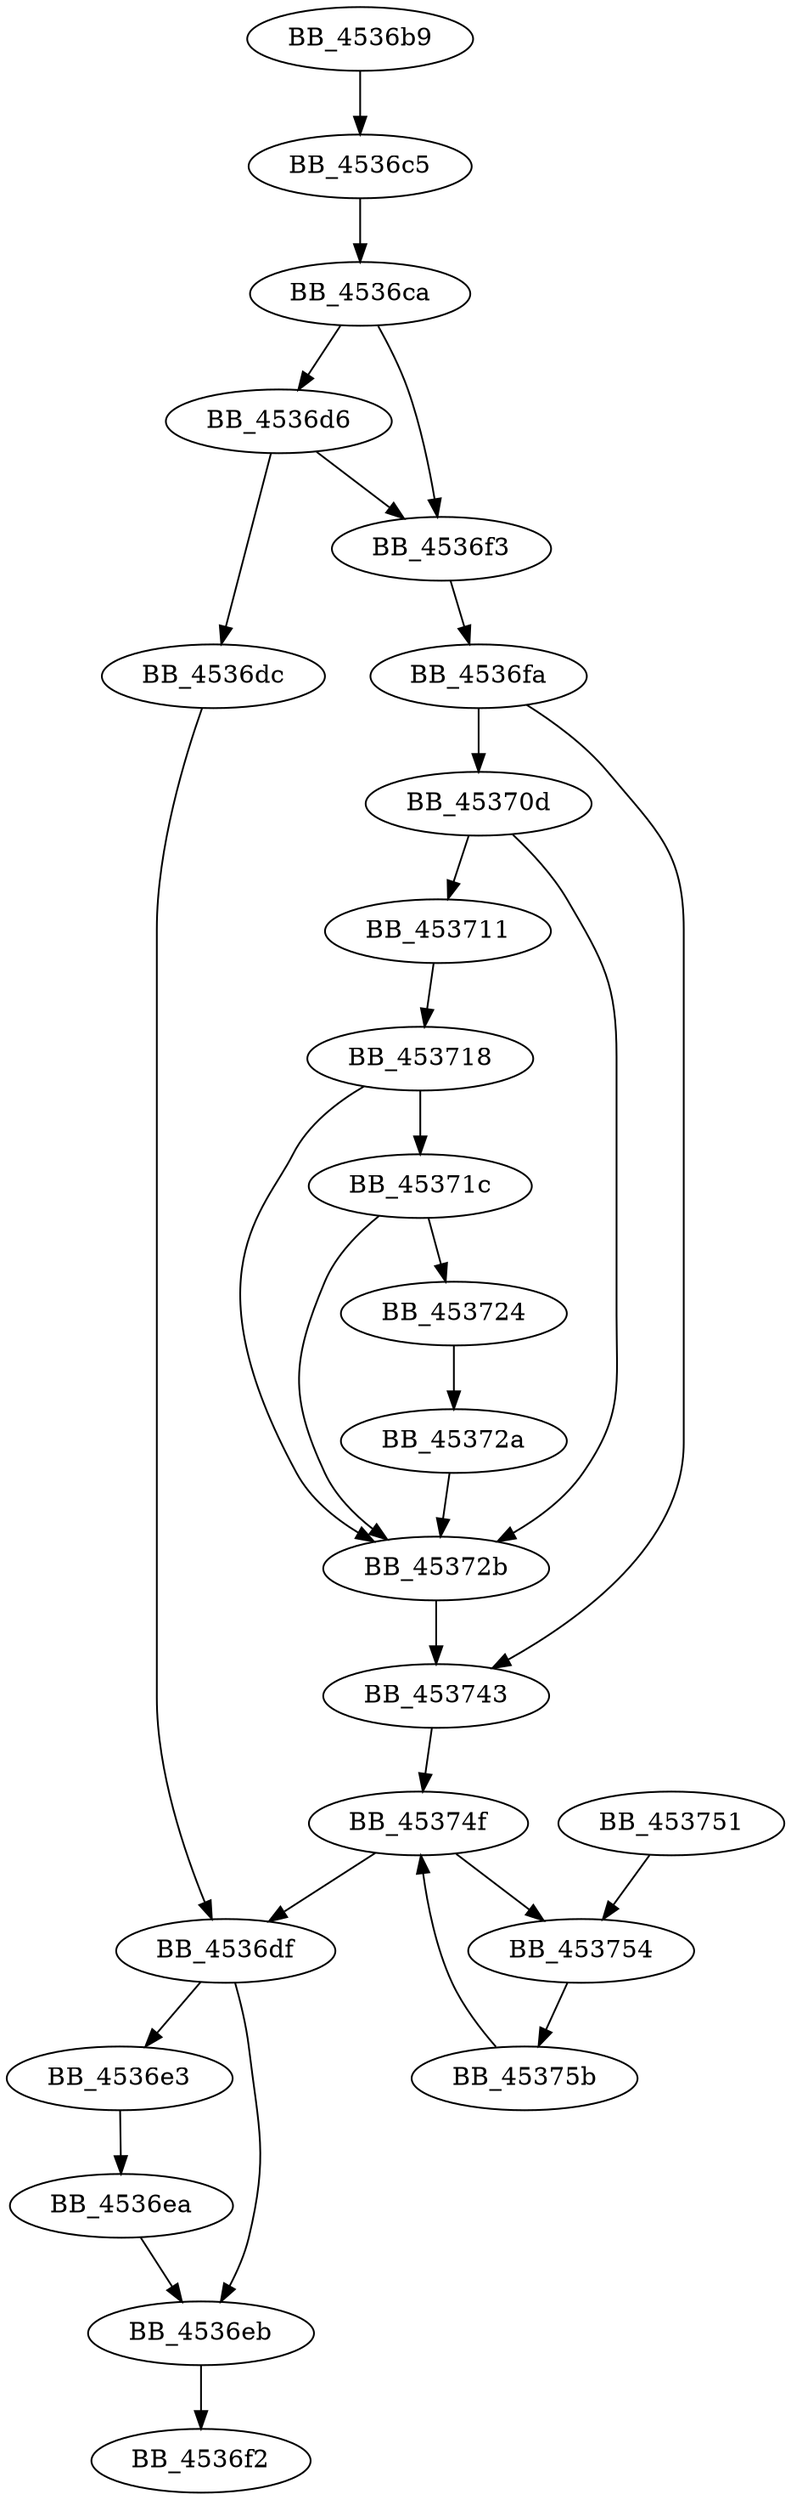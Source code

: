 DiGraph sub_4536B9{
BB_4536b9->BB_4536c5
BB_4536c5->BB_4536ca
BB_4536ca->BB_4536d6
BB_4536ca->BB_4536f3
BB_4536d6->BB_4536dc
BB_4536d6->BB_4536f3
BB_4536dc->BB_4536df
BB_4536df->BB_4536e3
BB_4536df->BB_4536eb
BB_4536e3->BB_4536ea
BB_4536ea->BB_4536eb
BB_4536eb->BB_4536f2
BB_4536f3->BB_4536fa
BB_4536fa->BB_45370d
BB_4536fa->BB_453743
BB_45370d->BB_453711
BB_45370d->BB_45372b
BB_453711->BB_453718
BB_453718->BB_45371c
BB_453718->BB_45372b
BB_45371c->BB_453724
BB_45371c->BB_45372b
BB_453724->BB_45372a
BB_45372a->BB_45372b
BB_45372b->BB_453743
BB_453743->BB_45374f
BB_45374f->BB_4536df
BB_45374f->BB_453754
BB_453751->BB_453754
BB_453754->BB_45375b
BB_45375b->BB_45374f
}
